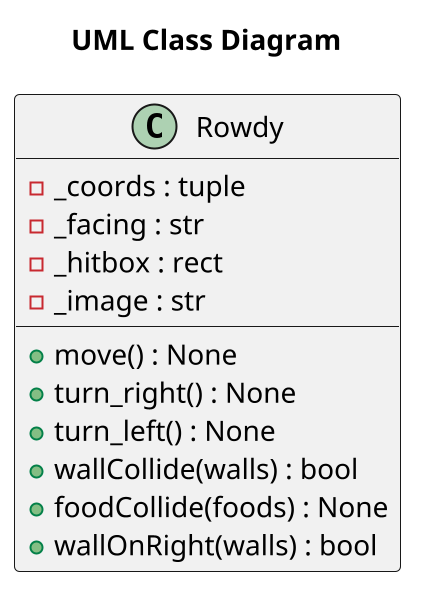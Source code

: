 @startuml
scale 2
title "UML Class Diagram"
class Rowdy {
  -_coords : tuple
  -_facing : str
  -_hitbox : rect
  -_image : str
  +move() : None
  +turn_right() : None
  +turn_left() : None
  +wallCollide(walls) : bool
  +foodCollide(foods) : None
  +wallOnRight(walls) : bool
}
@enduml